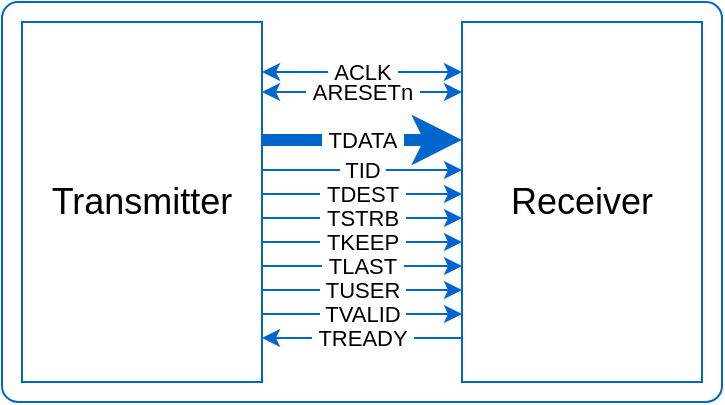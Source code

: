 <mxfile version="21.3.8" type="device">
  <diagram id="Um7idM1XhnPcWQUyJz3g" name="Page-1">
    <mxGraphModel dx="1789" dy="534" grid="1" gridSize="10" guides="1" tooltips="1" connect="1" arrows="1" fold="1" page="1" pageScale="1" pageWidth="850" pageHeight="1100" math="0" shadow="0">
      <root>
        <mxCell id="0" />
        <mxCell id="1" parent="0" />
        <mxCell id="FzFozQ8pbkiuX8usW2jT-35" value="" style="rounded=1;whiteSpace=wrap;html=1;strokeColor=#0066CC;fontSize=18;arcSize=4;" parent="1" vertex="1">
          <mxGeometry x="-650" y="150" width="360" height="200" as="geometry" />
        </mxCell>
        <mxCell id="FzFozQ8pbkiuX8usW2jT-1" value="&lt;font style=&quot;font-size: 18px;&quot;&gt;Receiver&lt;br&gt;&lt;/font&gt;" style="rounded=0;whiteSpace=wrap;html=1;strokeColor=#0066CC;" parent="1" vertex="1">
          <mxGeometry x="-420" y="160" width="120" height="180" as="geometry" />
        </mxCell>
        <mxCell id="YU5_GZ8aUwFnw-8ss64A-11" value="&lt;font style=&quot;font-size: 18px;&quot;&gt;Transmitter&lt;br&gt;&lt;/font&gt;" style="rounded=0;whiteSpace=wrap;html=1;strokeColor=#0066CC;" parent="1" vertex="1">
          <mxGeometry x="-640" y="160" width="120" height="180" as="geometry" />
        </mxCell>
        <mxCell id="YU5_GZ8aUwFnw-8ss64A-113" value="" style="endArrow=classic;html=1;rounded=0;strokeColor=#0066CC;startArrow=classic;startFill=1;" parent="1" edge="1">
          <mxGeometry relative="1" as="geometry">
            <mxPoint x="-520" y="185" as="sourcePoint" />
            <mxPoint x="-420" y="185" as="targetPoint" />
          </mxGeometry>
        </mxCell>
        <mxCell id="YU5_GZ8aUwFnw-8ss64A-114" value="&amp;nbsp;ACLK&amp;nbsp;" style="edgeLabel;resizable=0;html=1;align=center;verticalAlign=middle;strokeColor=#0066CC;" parent="YU5_GZ8aUwFnw-8ss64A-113" connectable="0" vertex="1">
          <mxGeometry relative="1" as="geometry" />
        </mxCell>
        <mxCell id="YU5_GZ8aUwFnw-8ss64A-115" value="" style="endArrow=classic;html=1;rounded=0;strokeColor=#0066CC;startArrow=classic;startFill=1;" parent="1" edge="1">
          <mxGeometry relative="1" as="geometry">
            <mxPoint x="-520" y="195" as="sourcePoint" />
            <mxPoint x="-420" y="195" as="targetPoint" />
          </mxGeometry>
        </mxCell>
        <mxCell id="YU5_GZ8aUwFnw-8ss64A-116" value="&amp;nbsp;ARESETn&amp;nbsp;" style="edgeLabel;resizable=0;html=1;align=center;verticalAlign=middle;strokeColor=#0066CC;" parent="YU5_GZ8aUwFnw-8ss64A-115" connectable="0" vertex="1">
          <mxGeometry relative="1" as="geometry" />
        </mxCell>
        <mxCell id="YU5_GZ8aUwFnw-8ss64A-118" value="" style="endArrow=classic;html=1;rounded=0;strokeColor=#0066CC;" parent="1" edge="1">
          <mxGeometry relative="1" as="geometry">
            <mxPoint x="-520" y="258" as="sourcePoint" />
            <mxPoint x="-420" y="258" as="targetPoint" />
          </mxGeometry>
        </mxCell>
        <mxCell id="YU5_GZ8aUwFnw-8ss64A-119" value="&amp;nbsp;TSTRB&amp;nbsp;" style="edgeLabel;resizable=0;html=1;align=center;verticalAlign=middle;strokeColor=#0066CC;" parent="YU5_GZ8aUwFnw-8ss64A-118" connectable="0" vertex="1">
          <mxGeometry relative="1" as="geometry" />
        </mxCell>
        <mxCell id="YU5_GZ8aUwFnw-8ss64A-120" value="" style="endArrow=classic;html=1;rounded=0;strokeColor=#0066cc;" parent="1" edge="1">
          <mxGeometry relative="1" as="geometry">
            <mxPoint x="-520" y="234" as="sourcePoint" />
            <mxPoint x="-420" y="234" as="targetPoint" />
          </mxGeometry>
        </mxCell>
        <mxCell id="YU5_GZ8aUwFnw-8ss64A-121" value="&amp;nbsp;TID&amp;nbsp;" style="edgeLabel;resizable=0;html=1;align=center;verticalAlign=middle;strokeColor=#0066CC;" parent="YU5_GZ8aUwFnw-8ss64A-120" connectable="0" vertex="1">
          <mxGeometry relative="1" as="geometry" />
        </mxCell>
        <mxCell id="YU5_GZ8aUwFnw-8ss64A-122" value="" style="endArrow=classic;html=1;rounded=0;strokeWidth=6;strokeColor=#0066CC;" parent="1" edge="1">
          <mxGeometry relative="1" as="geometry">
            <mxPoint x="-520" y="219" as="sourcePoint" />
            <mxPoint x="-420" y="219" as="targetPoint" />
          </mxGeometry>
        </mxCell>
        <mxCell id="YU5_GZ8aUwFnw-8ss64A-123" value="&amp;nbsp;TDATA&amp;nbsp;" style="edgeLabel;resizable=0;html=1;align=center;verticalAlign=middle;strokeColor=#0066CC;" parent="YU5_GZ8aUwFnw-8ss64A-122" connectable="0" vertex="1">
          <mxGeometry relative="1" as="geometry" />
        </mxCell>
        <mxCell id="YU5_GZ8aUwFnw-8ss64A-124" value="" style="endArrow=classic;html=1;rounded=0;strokeColor=#0066CC;" parent="1" edge="1">
          <mxGeometry relative="1" as="geometry">
            <mxPoint x="-520" y="282" as="sourcePoint" />
            <mxPoint x="-420" y="282" as="targetPoint" />
          </mxGeometry>
        </mxCell>
        <mxCell id="YU5_GZ8aUwFnw-8ss64A-125" value="&amp;nbsp;TLAST&amp;nbsp;" style="edgeLabel;resizable=0;html=1;align=center;verticalAlign=middle;strokeColor=#0066CC;" parent="YU5_GZ8aUwFnw-8ss64A-124" connectable="0" vertex="1">
          <mxGeometry relative="1" as="geometry" />
        </mxCell>
        <mxCell id="YU5_GZ8aUwFnw-8ss64A-138" value="" style="endArrow=classic;html=1;rounded=0;strokeColor=#0066CC;" parent="1" edge="1">
          <mxGeometry relative="1" as="geometry">
            <mxPoint x="-520" y="306" as="sourcePoint" />
            <mxPoint x="-420" y="306" as="targetPoint" />
          </mxGeometry>
        </mxCell>
        <mxCell id="YU5_GZ8aUwFnw-8ss64A-139" value="&amp;nbsp;TVALID&amp;nbsp;" style="edgeLabel;resizable=0;html=1;align=center;verticalAlign=middle;strokeColor=#0066CC;" parent="YU5_GZ8aUwFnw-8ss64A-138" connectable="0" vertex="1">
          <mxGeometry relative="1" as="geometry" />
        </mxCell>
        <mxCell id="YU5_GZ8aUwFnw-8ss64A-140" value="" style="endArrow=classic;html=1;rounded=0;strokeColor=#0066CC;" parent="1" edge="1">
          <mxGeometry relative="1" as="geometry">
            <mxPoint x="-520" y="294" as="sourcePoint" />
            <mxPoint x="-420" y="294" as="targetPoint" />
          </mxGeometry>
        </mxCell>
        <mxCell id="YU5_GZ8aUwFnw-8ss64A-141" value="&amp;nbsp;TUSER&amp;nbsp;" style="edgeLabel;resizable=0;html=1;align=center;verticalAlign=middle;strokeColor=#0066CC;" parent="YU5_GZ8aUwFnw-8ss64A-140" connectable="0" vertex="1">
          <mxGeometry relative="1" as="geometry" />
        </mxCell>
        <mxCell id="YU5_GZ8aUwFnw-8ss64A-142" value="" style="endArrow=none;html=1;rounded=0;strokeColor=#0066CC;startArrow=classic;startFill=1;endFill=0;" parent="1" edge="1">
          <mxGeometry relative="1" as="geometry">
            <mxPoint x="-520" y="318" as="sourcePoint" />
            <mxPoint x="-420" y="318" as="targetPoint" />
          </mxGeometry>
        </mxCell>
        <mxCell id="YU5_GZ8aUwFnw-8ss64A-143" value="&amp;nbsp;TREADY&amp;nbsp;" style="edgeLabel;resizable=0;html=1;align=center;verticalAlign=middle;strokeColor=#0066CC;" parent="YU5_GZ8aUwFnw-8ss64A-142" connectable="0" vertex="1">
          <mxGeometry relative="1" as="geometry" />
        </mxCell>
        <mxCell id="Fit_WHhG2dAZK9bcSTeC-1" value="" style="endArrow=classic;html=1;rounded=0;strokeColor=#0066cc;" edge="1" parent="1">
          <mxGeometry relative="1" as="geometry">
            <mxPoint x="-520" y="246" as="sourcePoint" />
            <mxPoint x="-420" y="246" as="targetPoint" />
          </mxGeometry>
        </mxCell>
        <mxCell id="Fit_WHhG2dAZK9bcSTeC-2" value="&amp;nbsp;TDEST&amp;nbsp;" style="edgeLabel;resizable=0;html=1;align=center;verticalAlign=middle;strokeColor=#0066CC;" connectable="0" vertex="1" parent="Fit_WHhG2dAZK9bcSTeC-1">
          <mxGeometry relative="1" as="geometry" />
        </mxCell>
        <mxCell id="Fit_WHhG2dAZK9bcSTeC-3" value="" style="endArrow=classic;html=1;rounded=0;strokeColor=#0066CC;" edge="1" parent="1">
          <mxGeometry relative="1" as="geometry">
            <mxPoint x="-520" y="270" as="sourcePoint" />
            <mxPoint x="-420" y="270" as="targetPoint" />
          </mxGeometry>
        </mxCell>
        <mxCell id="Fit_WHhG2dAZK9bcSTeC-4" value="&amp;nbsp;TKEEP&amp;nbsp;" style="edgeLabel;resizable=0;html=1;align=center;verticalAlign=middle;strokeColor=#0066CC;" connectable="0" vertex="1" parent="Fit_WHhG2dAZK9bcSTeC-3">
          <mxGeometry relative="1" as="geometry" />
        </mxCell>
      </root>
    </mxGraphModel>
  </diagram>
</mxfile>
